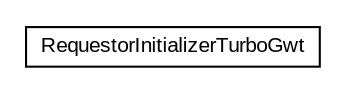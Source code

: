 #!/usr/local/bin/dot
#
# Class diagram 
# Generated by UMLGraph version R5_6-24-gf6e263 (http://www.umlgraph.org/)
#

digraph G {
	edge [fontname="arial",fontsize=10,labelfontname="arial",labelfontsize=10];
	node [fontname="arial",fontsize=10,shape=plaintext];
	nodesep=0.25;
	ranksep=0.5;
	rankdir=LR;
	// io.reinert.requestor.turbogwt.RequestorInitializerTurboGwt
	c1508 [label=<<table title="io.reinert.requestor.turbogwt.RequestorInitializerTurboGwt" border="0" cellborder="1" cellspacing="0" cellpadding="2" port="p" href="./RequestorInitializerTurboGwt.html">
		<tr><td><table border="0" cellspacing="0" cellpadding="1">
<tr><td align="center" balign="center"> RequestorInitializerTurboGwt </td></tr>
		</table></td></tr>
		</table>>, URL="./RequestorInitializerTurboGwt.html", fontname="arial", fontcolor="black", fontsize=10.0];
}

